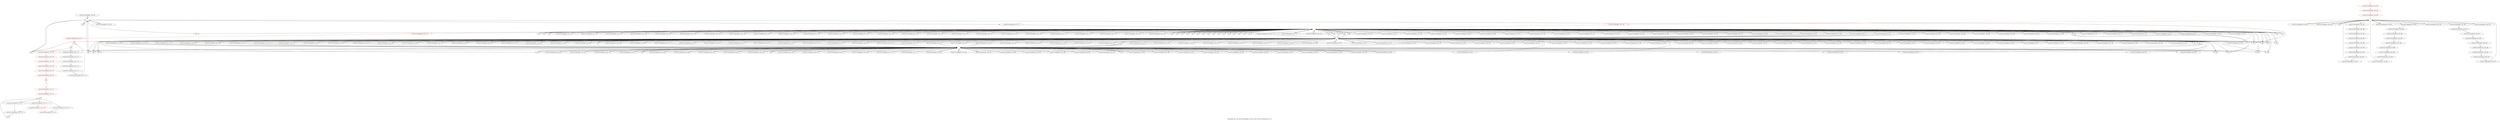 digraph "Vulnerability from 'file curve25519-donnabad.c line 854 to file curve25519-donnabad.c line 725 '  "{
label="Vulnerability from  'file curve25519-donnabad.c line 854 to file curve25519-donnabad.c line 725 ' ";
node_6450[shape=octagon,style=solid,label="curve25519-donnabad.c Line  865"]
node_6683[shape=ellipse,style=dashed,label=""]
"node_6450"->"node_6683"
node_6449[shape=octagon,style=solid,label="null"]
"node_6449"->"node_6683"
node_6448[shape=octagon,style=solid,label="curve25519-donnabad.c Line  862"]
node_6751[shape=ellipse,style=dashed,label="", color=red]
"node_6448"->"node_6751"
node_6447[shape=octagon,style=solid,label="curve25519-donnabad.c Line  862"]
node_6446[shape=ellipse,style=solid,label="curve25519-donnabad.c Line  862"]
"node_6447"->"node_6446"
"node_6446"->"node_6448"
node_6445[shape=ellipse,style=dashed,label=""]
node_6453[shape=octagon,style=solid,label="null"]
"node_6445"->"node_6453"
node_6454[shape=octagon,style=solid,label="curve25519-donnabad.c Line  866"]
"node_6445"->"node_6454"
node_6456[shape=octagon,style=solid,label="null"]
"node_6445"->"node_6456"
node_6459[shape=octagon,style=solid,label="curve25519-donnabad.c Line  867"]
"node_6445"->"node_6459"
node_6465[shape=octagon,style=solid,label="null"]
"node_6445"->"node_6465"
node_6474[shape=octagon,style=solid,label="curve25519-donnabad.c Line  838"]
"node_6445"->"node_6474"
node_6521[shape=octagon,style=solid,label="curve25519-donnabad.c Line  813"]
"node_6445"->"node_6521"
node_6523[shape=octagon,style=solid,label="curve25519-donnabad.c Line  813"]
"node_6445"->"node_6523"
node_6542[shape=octagon,style=solid,label="curve25519-donnabad.c Line  800"]
"node_6445"->"node_6542"
node_6544[shape=octagon,style=solid,label="curve25519-donnabad.c Line  801"]
"node_6445"->"node_6544"
node_6547[shape=octagon,style=solid,label="curve25519-donnabad.c Line  803"]
"node_6445"->"node_6547"
node_6550[shape=octagon,style=solid,label="curve25519-donnabad.c Line  804"]
"node_6445"->"node_6550"
node_6551[shape=octagon,style=solid,label="curve25519-donnabad.c Line  804"]
"node_6445"->"node_6551"
node_6552[shape=octagon,style=solid,label="curve25519-donnabad.c Line  804"]
"node_6445"->"node_6552"
node_6554[shape=octagon,style=solid,label="curve25519-donnabad.c Line  805"]
"node_6445"->"node_6554"
node_6555[shape=octagon,style=solid,label="curve25519-donnabad.c Line  806"]
"node_6445"->"node_6555"
node_6557[shape=octagon,style=solid,label="curve25519-donnabad.c Line  806"]
"node_6445"->"node_6557"
node_6560[shape=octagon,style=solid,label="curve25519-donnabad.c Line  808"]
"node_6445"->"node_6560"
node_6572[shape=octagon,style=solid,label="curve25519-donnabad.c Line  815"]
"node_6445"->"node_6572"
node_6579[shape=octagon,style=solid,label="curve25519-donnabad.c Line  818"]
"node_6445"->"node_6579"
node_6581[shape=octagon,style=solid,label="curve25519-donnabad.c Line  818"]
"node_6445"->"node_6581"
node_6583[shape=octagon,style=solid,label="curve25519-donnabad.c Line  820"]
"node_6445"->"node_6583"
node_6592[shape=octagon,style=solid,label="curve25519-donnabad.c Line  823"]
"node_6445"->"node_6592"
node_6593[shape=octagon,style=solid,label="null"]
"node_6445"->"node_6593"
node_6602[shape=octagon,style=solid,label="curve25519-donnabad.c Line  828"]
"node_6445"->"node_6602"
node_6604[shape=octagon,style=solid,label="curve25519-donnabad.c Line  828"]
"node_6445"->"node_6604"
node_6607[shape=octagon,style=solid,label="curve25519-donnabad.c Line  830"]
"node_6445"->"node_6607"
node_6614[shape=octagon,style=solid,label="curve25519-donnabad.c Line  833"]
"node_6445"->"node_6614"
node_6616[shape=octagon,style=solid,label="curve25519-donnabad.c Line  833"]
"node_6445"->"node_6616"
node_6619[shape=octagon,style=solid,label="curve25519-donnabad.c Line  835"]
"node_6445"->"node_6619"
node_6632[shape=octagon,style=solid,label="curve25519-donnabad.c Line  843"]
"node_6445"->"node_6632"
node_6645[shape=octagon,style=solid,label="null"]
"node_6445"->"node_6645"
node_6647[shape=octagon,style=solid,label="curve25519-donnabad.c Line  850"]
"node_6445"->"node_6647"
node_6653[shape=octagon,style=solid,label="null"]
"node_6445"->"node_6653"
node_6684[shape=octagon,style=solid,label="null"]
"node_6445"->"node_6684"
node_6699[shape=octagon,style=solid,label="null"]
"node_6445"->"node_6699"
node_6700[shape=octagon,style=solid,label="curve25519-donnabad.c Line  665"]
"node_6445"->"node_6700"
node_6702[shape=octagon,style=solid,label="curve25519-donnabad.c Line  667"]
"node_6445"->"node_6702"
node_6705[shape=octagon,style=solid,label="curve25519-donnabad.c Line  669"]
"node_6445"->"node_6705"
node_6708[shape=octagon,style=solid,label="curve25519-donnabad.c Line  674"]
"node_6445"->"node_6708"
node_6710[shape=octagon,style=solid,label="curve25519-donnabad.c Line  677"]
"node_6445"->"node_6710"
node_6711[shape=octagon,style=solid,label="curve25519-donnabad.c Line  679"]
"node_6445"->"node_6711"
node_6712[shape=octagon,style=solid,label="curve25519-donnabad.c Line  681"]
"node_6445"->"node_6712"
node_6713[shape=octagon,style=solid,label="curve25519-donnabad.c Line  681"]
"node_6445"->"node_6713"
node_6715[shape=octagon,style=solid,label="curve25519-donnabad.c Line  686"]
"node_6445"->"node_6715"
node_6716[shape=octagon,style=solid,label="curve25519-donnabad.c Line  686"]
"node_6445"->"node_6716"
node_6717[shape=octagon,style=solid,label="null"]
"node_6445"->"node_6717"
node_6722[shape=octagon,style=solid,label="curve25519-donnabad.c Line  689"]
"node_6445"->"node_6722"
node_6725[shape=octagon,style=solid,label="curve25519-donnabad.c Line  695"]
"node_6445"->"node_6725"
node_6726[shape=octagon,style=solid,label="curve25519-donnabad.c Line  697"]
"node_6445"->"node_6726"
node_6728[shape=octagon,style=solid,label="null"]
"node_6445"->"node_6728"
node_6748[shape=octagon,style=solid,label="null"]
"node_6445"->"node_6748"
node_6755[shape=octagon,style=solid,label="null"]
"node_6445"->"node_6755"
node_6756[shape=octagon,style=solid,label="null"]
"node_6445"->"node_6756"
node_6444[shape=ellipse,style=dashed,label=""]
node_6451[shape=octagon,style=solid,label="curve25519-donnabad.c Line  865"]
"node_6444"->"node_6451"
node_6455[shape=octagon,style=solid,label="curve25519-donnabad.c Line  866"]
"node_6444"->"node_6455"
"node_6444"->"node_6456"
node_6457[shape=octagon,style=solid,label="curve25519-donnabad.c Line  867"]
"node_6444"->"node_6457"
node_6461[shape=octagon,style=solid,label="curve25519-donnabad.c Line  868"]
"node_6444"->"node_6461"
node_6463[shape=octagon,style=solid,label="null"]
"node_6444"->"node_6463"
"node_6444"->"node_6465"
node_6468[shape=octagon,style=solid,label="curve25519-donnabad.c Line  837"]
"node_6444"->"node_6468"
node_6469[shape=octagon,style=solid,label="curve25519-donnabad.c Line  837"]
"node_6444"->"node_6469"
node_6470[shape=octagon,style=solid,label="curve25519-donnabad.c Line  837"]
"node_6444"->"node_6470"
node_6471[shape=octagon,style=solid,label="curve25519-donnabad.c Line  837"]
"node_6444"->"node_6471"
node_6472[shape=octagon,style=solid,label="curve25519-donnabad.c Line  838"]
"node_6444"->"node_6472"
node_6473[shape=octagon,style=solid,label="curve25519-donnabad.c Line  838"]
"node_6444"->"node_6473"
node_6522[shape=octagon,style=solid,label="curve25519-donnabad.c Line  813"]
"node_6444"->"node_6522"
node_6540[shape=octagon,style=solid,label="curve25519-donnabad.c Line  780"]
"node_6444"->"node_6540"
node_6543[shape=octagon,style=solid,label="curve25519-donnabad.c Line  801"]
"node_6444"->"node_6543"
node_6545[shape=octagon,style=solid,label="curve25519-donnabad.c Line  802"]
"node_6444"->"node_6545"
node_6546[shape=octagon,style=solid,label="curve25519-donnabad.c Line  802"]
"node_6444"->"node_6546"
node_6548[shape=octagon,style=solid,label="curve25519-donnabad.c Line  803"]
"node_6444"->"node_6548"
node_6553[shape=octagon,style=solid,label="curve25519-donnabad.c Line  805"]
"node_6444"->"node_6553"
node_6556[shape=octagon,style=solid,label="curve25519-donnabad.c Line  806"]
"node_6444"->"node_6556"
node_6558[shape=octagon,style=solid,label="null"]
"node_6444"->"node_6558"
node_6559[shape=octagon,style=solid,label="curve25519-donnabad.c Line  808"]
"node_6444"->"node_6559"
node_6561[shape=octagon,style=solid,label="curve25519-donnabad.c Line  809"]
"node_6444"->"node_6561"
node_6562[shape=octagon,style=solid,label="curve25519-donnabad.c Line  809"]
"node_6444"->"node_6562"
node_6563[shape=octagon,style=solid,label="curve25519-donnabad.c Line  810"]
"node_6444"->"node_6563"
node_6564[shape=octagon,style=solid,label="curve25519-donnabad.c Line  810"]
"node_6444"->"node_6564"
node_6565[shape=octagon,style=solid,label="curve25519-donnabad.c Line  811"]
"node_6444"->"node_6565"
node_6566[shape=octagon,style=solid,label="curve25519-donnabad.c Line  811"]
"node_6444"->"node_6566"
node_6567[shape=octagon,style=solid,label="curve25519-donnabad.c Line  812"]
"node_6444"->"node_6567"
node_6568[shape=octagon,style=solid,label="curve25519-donnabad.c Line  812"]
"node_6444"->"node_6568"
node_6571[shape=octagon,style=solid,label="curve25519-donnabad.c Line  815"]
"node_6444"->"node_6571"
node_6573[shape=octagon,style=solid,label="curve25519-donnabad.c Line  816"]
"node_6444"->"node_6573"
node_6574[shape=octagon,style=solid,label="curve25519-donnabad.c Line  816"]
"node_6444"->"node_6574"
node_6575[shape=octagon,style=solid,label="curve25519-donnabad.c Line  817"]
"node_6444"->"node_6575"
node_6576[shape=octagon,style=solid,label="curve25519-donnabad.c Line  817"]
"node_6444"->"node_6576"
node_6577[shape=octagon,style=solid,label="curve25519-donnabad.c Line  817"]
"node_6444"->"node_6577"
node_6578[shape=octagon,style=solid,label="curve25519-donnabad.c Line  817"]
"node_6444"->"node_6578"
node_6580[shape=octagon,style=solid,label="curve25519-donnabad.c Line  818"]
"node_6444"->"node_6580"
node_6582[shape=octagon,style=solid,label="curve25519-donnabad.c Line  820"]
"node_6444"->"node_6582"
node_6584[shape=octagon,style=solid,label="curve25519-donnabad.c Line  821"]
"node_6444"->"node_6584"
node_6585[shape=octagon,style=solid,label="curve25519-donnabad.c Line  821"]
"node_6444"->"node_6585"
node_6586[shape=octagon,style=solid,label="curve25519-donnabad.c Line  822"]
"node_6444"->"node_6586"
node_6587[shape=octagon,style=solid,label="curve25519-donnabad.c Line  822"]
"node_6444"->"node_6587"
node_6588[shape=octagon,style=solid,label="curve25519-donnabad.c Line  822"]
"node_6444"->"node_6588"
node_6589[shape=octagon,style=solid,label="curve25519-donnabad.c Line  822"]
"node_6444"->"node_6589"
node_6590[shape=octagon,style=solid,label="curve25519-donnabad.c Line  823"]
"node_6444"->"node_6590"
node_6591[shape=octagon,style=solid,label="curve25519-donnabad.c Line  823"]
"node_6444"->"node_6591"
node_6594[shape=octagon,style=solid,label="curve25519-donnabad.c Line  825"]
"node_6444"->"node_6594"
node_6595[shape=octagon,style=solid,label="curve25519-donnabad.c Line  825"]
"node_6444"->"node_6595"
node_6596[shape=octagon,style=solid,label="curve25519-donnabad.c Line  826"]
"node_6444"->"node_6596"
node_6597[shape=octagon,style=solid,label="curve25519-donnabad.c Line  826"]
"node_6444"->"node_6597"
node_6598[shape=octagon,style=solid,label="curve25519-donnabad.c Line  827"]
"node_6444"->"node_6598"
node_6599[shape=octagon,style=solid,label="curve25519-donnabad.c Line  827"]
"node_6444"->"node_6599"
node_6600[shape=octagon,style=solid,label="curve25519-donnabad.c Line  827"]
"node_6444"->"node_6600"
node_6601[shape=octagon,style=solid,label="curve25519-donnabad.c Line  827"]
"node_6444"->"node_6601"
node_6603[shape=octagon,style=solid,label="curve25519-donnabad.c Line  828"]
"node_6444"->"node_6603"
node_6606[shape=octagon,style=solid,label="curve25519-donnabad.c Line  830"]
"node_6444"->"node_6606"
node_6608[shape=octagon,style=solid,label="curve25519-donnabad.c Line  831"]
"node_6444"->"node_6608"
node_6609[shape=octagon,style=solid,label="curve25519-donnabad.c Line  831"]
"node_6444"->"node_6609"
node_6610[shape=octagon,style=solid,label="curve25519-donnabad.c Line  832"]
"node_6444"->"node_6610"
node_6611[shape=octagon,style=solid,label="curve25519-donnabad.c Line  832"]
"node_6444"->"node_6611"
node_6612[shape=octagon,style=solid,label="curve25519-donnabad.c Line  832"]
"node_6444"->"node_6612"
node_6613[shape=octagon,style=solid,label="curve25519-donnabad.c Line  832"]
"node_6444"->"node_6613"
node_6615[shape=octagon,style=solid,label="curve25519-donnabad.c Line  833"]
"node_6444"->"node_6615"
node_6618[shape=octagon,style=solid,label="curve25519-donnabad.c Line  835"]
"node_6444"->"node_6618"
node_6620[shape=octagon,style=solid,label="curve25519-donnabad.c Line  836"]
"node_6444"->"node_6620"
node_6621[shape=octagon,style=solid,label="curve25519-donnabad.c Line  836"]
"node_6444"->"node_6621"
node_6622[shape=octagon,style=solid,label="curve25519-donnabad.c Line  840"]
"node_6444"->"node_6622"
node_6623[shape=octagon,style=solid,label="curve25519-donnabad.c Line  840"]
"node_6444"->"node_6623"
node_6624[shape=octagon,style=solid,label="curve25519-donnabad.c Line  841"]
"node_6444"->"node_6624"
node_6625[shape=octagon,style=solid,label="curve25519-donnabad.c Line  841"]
"node_6444"->"node_6625"
node_6626[shape=octagon,style=solid,label="curve25519-donnabad.c Line  842"]
"node_6444"->"node_6626"
node_6627[shape=octagon,style=solid,label="curve25519-donnabad.c Line  842"]
"node_6444"->"node_6627"
node_6628[shape=octagon,style=solid,label="curve25519-donnabad.c Line  842"]
"node_6444"->"node_6628"
node_6629[shape=octagon,style=solid,label="curve25519-donnabad.c Line  842"]
"node_6444"->"node_6629"
node_6630[shape=octagon,style=solid,label="curve25519-donnabad.c Line  843"]
"node_6444"->"node_6630"
node_6631[shape=octagon,style=solid,label="curve25519-donnabad.c Line  843"]
"node_6444"->"node_6631"
node_6634[shape=octagon,style=solid,label="curve25519-donnabad.c Line  845"]
"node_6444"->"node_6634"
node_6635[shape=octagon,style=solid,label="curve25519-donnabad.c Line  845"]
"node_6444"->"node_6635"
node_6636[shape=octagon,style=solid,label="curve25519-donnabad.c Line  846"]
"node_6444"->"node_6636"
node_6637[shape=octagon,style=solid,label="curve25519-donnabad.c Line  846"]
"node_6444"->"node_6637"
node_6638[shape=octagon,style=solid,label="curve25519-donnabad.c Line  847"]
"node_6444"->"node_6638"
node_6639[shape=octagon,style=solid,label="curve25519-donnabad.c Line  847"]
"node_6444"->"node_6639"
node_6640[shape=octagon,style=solid,label="curve25519-donnabad.c Line  848"]
"node_6444"->"node_6640"
node_6641[shape=octagon,style=solid,label="curve25519-donnabad.c Line  848"]
"node_6444"->"node_6641"
node_6643[shape=octagon,style=solid,label="curve25519-donnabad.c Line  849"]
"node_6444"->"node_6643"
node_6644[shape=octagon,style=solid,label="curve25519-donnabad.c Line  849"]
"node_6444"->"node_6644"
node_6646[shape=octagon,style=solid,label="curve25519-donnabad.c Line  850"]
"node_6444"->"node_6646"
node_6651[shape=octagon,style=solid,label="null"]
"node_6444"->"node_6651"
"node_6444"->"node_6653"
node_6686[shape=octagon,style=solid,label="null"]
"node_6444"->"node_6686"
"node_6444"->"node_6699"
node_6714[shape=octagon,style=solid,label="null"]
"node_6444"->"node_6714"
"node_6444"->"node_6717"
"node_6444"->"node_6728"
"node_6444"->"node_6748"
node_6752[shape=octagon,style=solid,label="null"]
"node_6444"->"node_6752"
node_6754[shape=octagon,style=solid,label="null"]
"node_6444"->"node_6754"
"node_6444"->"node_6755"
"node_6444"->"node_6756"
"node_6451"->"node_6444"
node_6452[shape=octagon,style=solid,label="curve25519-donnabad.c Line  865"]
"node_6452"->"node_6751"
"node_6453"->"node_6445"
"node_6454"->"node_6445"
"node_6455"->"node_6444"
"node_6456"->"node_6445"
"node_6457"->"node_6445"
node_6458[shape=octagon,style=solid,label="curve25519-donnabad.c Line  867"]
"node_6458"->"node_6683"
"node_6459"->"node_6444"
node_6460[shape=octagon,style=solid,label="null"]
"node_6460"->"node_6683"
"node_6461"->"node_6445"
node_6462[shape=octagon,style=solid,label="null"]
node_6476[shape=ellipse,style=dashed,label="", color=red]
"node_6462"->"node_6476"
"node_6463"->"node_6476"
node_6464[shape=octagon,style=solid,label="null"]
"node_6464"->"node_6476"
"node_6465"->"node_6476"
node_6466[shape=octagon,style=solid,label="null"]
"node_6466"->"node_6476"
node_6467[shape=octagon,style=solid,label="null"]
"node_6467"->"node_6476"
"node_6468"->"node_6444"
"node_6469"->"node_6444"
"node_6470"->"node_6444"
"node_6471"->"node_6445"
"node_6472"->"node_6444"
"node_6473"->"node_6444"
"node_6474"->"node_6445"
node_6475[shape=octagon,style=solid,label="null"]
"node_6475"->"node_6476"
"node_6476"->"node_6460"
"node_6476"->"node_6462"
"node_6476"->"node_6463"
"node_6476"->"node_6464"
"node_6476"->"node_6465"
"node_6476"->"node_6466"
"node_6476"->"node_6467"
"node_6476"->"node_6475"
node_6477[shape=octagon,style=solid,label="curve25519-donnabad.c Line  738"]
"node_6476"->"node_6477"
node_6478[shape=octagon,style=solid,label="curve25519-donnabad.c Line  738"]
"node_6476"->"node_6478"
node_6479[shape=octagon,style=solid,label="curve25519-donnabad.c Line  738"]
"node_6476"->"node_6479"
node_6480[shape=octagon,style=solid,label="curve25519-donnabad.c Line  738"]
"node_6476"->"node_6480"
node_6481[shape=octagon,style=solid,label="curve25519-donnabad.c Line  738"]
"node_6476"->"node_6481"
node_6482[shape=octagon,style=solid,label="curve25519-donnabad.c Line  738"]
"node_6476"->"node_6482"
node_6483[shape=octagon,style=solid,label="curve25519-donnabad.c Line  738"]
"node_6476"->"node_6483"
node_6484[shape=octagon,style=solid,label="curve25519-donnabad.c Line  738"]
"node_6476"->"node_6484"
node_6485[shape=octagon,style=solid,label="curve25519-donnabad.c Line  739"]
"node_6476"->"node_6485"
node_6486[shape=octagon,style=solid,label="curve25519-donnabad.c Line  739"]
"node_6476"->"node_6486"
node_6487[shape=octagon,style=solid,label="curve25519-donnabad.c Line  739"]
"node_6476"->"node_6487"
node_6488[shape=octagon,style=solid,label="curve25519-donnabad.c Line  739"]
"node_6476"->"node_6488"
node_6489[shape=octagon,style=solid,label="curve25519-donnabad.c Line  740"]
"node_6476"->"node_6489"
node_6490[shape=octagon,style=solid,label="curve25519-donnabad.c Line  740"]
"node_6476"->"node_6490"
node_6491[shape=octagon,style=solid,label="curve25519-donnabad.c Line  740"]
"node_6476"->"node_6491"
node_6492[shape=octagon,style=solid,label="curve25519-donnabad.c Line  740"]
"node_6476"->"node_6492"
node_6493[shape=octagon,style=solid,label="curve25519-donnabad.c Line  740"]
"node_6476"->"node_6493"
node_6494[shape=octagon,style=solid,label="curve25519-donnabad.c Line  740"]
"node_6476"->"node_6494"
node_6495[shape=octagon,style=solid,label="curve25519-donnabad.c Line  740"]
"node_6476"->"node_6495"
node_6496[shape=octagon,style=solid,label="curve25519-donnabad.c Line  740"]
"node_6476"->"node_6496"
node_6497[shape=octagon,style=solid,label="curve25519-donnabad.c Line  741"]
"node_6476"->"node_6497"
node_6498[shape=octagon,style=solid,label="curve25519-donnabad.c Line  741"]
"node_6476"->"node_6498"
node_6499[shape=octagon,style=solid,label="curve25519-donnabad.c Line  741"]
"node_6476"->"node_6499"
node_6500[shape=octagon,style=solid,label="curve25519-donnabad.c Line  741"]
"node_6476"->"node_6500"
node_6501[shape=octagon,style=solid,label="curve25519-donnabad.c Line  745"]
"node_6476"->"node_6501"
node_6502[shape=octagon,style=solid,label="null"]
"node_6476"->"node_6502"
node_6503[shape=octagon,style=solid,label="null"]
"node_6476"->"node_6503"
node_6504[shape=octagon,style=solid,label="null"]
"node_6476"->"node_6504"
node_6505[shape=octagon,style=solid,label="null"]
"node_6476"->"node_6505"
node_6506[shape=octagon,style=solid,label="null"]
"node_6476"->"node_6506"
node_6507[shape=octagon,style=solid,label="null"]
"node_6476"->"node_6507"
node_6508[shape=octagon,style=solid,label="null"]
"node_6476"->"node_6508"
node_6509[shape=octagon,style=solid,label="null"]
"node_6476"->"node_6509"
node_6510[shape=octagon,style=solid,label="null"]
"node_6476"->"node_6510"
node_6511[shape=octagon,style=solid,label="null"]
"node_6476"->"node_6511"
node_6512[shape=octagon,style=solid,label="null"]
"node_6476"->"node_6512"
node_6513[shape=octagon,style=solid,label="null"]
"node_6476"->"node_6513"
node_6514[shape=octagon,style=solid,label="null"]
"node_6476"->"node_6514"
node_6515[shape=octagon,style=solid,label="null"]
"node_6476"->"node_6515"
node_6516[shape=octagon,style=solid,label="null"]
"node_6476"->"node_6516"
node_6517[shape=octagon,style=solid,label="null"]
"node_6476"->"node_6517"
node_6520[shape=octagon,style=solid,label="curve25519-donnabad.c Line  748", color=red]
"node_6476"->"node_6520" [color=red]
node_6539[shape=octagon,style=solid,label="curve25519-donnabad.c Line  779"]
"node_6476"->"node_6539"
node_6541[shape=octagon,style=solid,label="curve25519-donnabad.c Line  780"]
"node_6476"->"node_6541"
node_6549[shape=octagon,style=solid,label="null"]
"node_6476"->"node_6549"
node_6605[shape=octagon,style=solid,label="null"]
"node_6476"->"node_6605"
node_6633[shape=octagon,style=solid,label="null"]
"node_6476"->"node_6633"
node_6642[shape=octagon,style=solid,label="null"]
"node_6476"->"node_6642"
node_6648[shape=octagon,style=solid,label="null"]
"node_6476"->"node_6648"
node_6649[shape=octagon,style=solid,label="curve25519-donnabad.c Line  335"]
"node_6476"->"node_6649"
node_6650[shape=octagon,style=solid,label="curve25519-donnabad.c Line  337"]
"node_6476"->"node_6650"
"node_6476"->"node_6651"
node_6652[shape=octagon,style=solid,label="curve25519-donnabad.c Line  338"]
"node_6476"->"node_6652"
node_6654[shape=octagon,style=solid,label="curve25519-donnabad.c Line  340"]
"node_6476"->"node_6654"
"node_6476"->"node_6684"
node_6685[shape=octagon,style=solid,label="curve25519-donnabad.c Line  646"]
"node_6476"->"node_6685"
"node_6476"->"node_6686"
node_6687[shape=octagon,style=solid,label="curve25519-donnabad.c Line  648"]
"node_6476"->"node_6687"
node_6688[shape=octagon,style=solid,label="curve25519-donnabad.c Line  652"]
"node_6476"->"node_6688"
node_6689[shape=octagon,style=solid,label="curve25519-donnabad.c Line  654"]
"node_6476"->"node_6689"
node_6690[shape=octagon,style=solid,label="curve25519-donnabad.c Line  655"]
"node_6476"->"node_6690"
node_6691[shape=octagon,style=solid,label="curve25519-donnabad.c Line  657"]
"node_6476"->"node_6691"
node_6692[shape=octagon,style=solid,label="curve25519-donnabad.c Line  658"]
"node_6476"->"node_6692"
node_6693[shape=octagon,style=solid,label="curve25519-donnabad.c Line  660"]
"node_6476"->"node_6693"
node_6694[shape=octagon,style=solid,label="curve25519-donnabad.c Line  660"]
"node_6476"->"node_6694"
node_6695[shape=octagon,style=solid,label="curve25519-donnabad.c Line  661"]
"node_6476"->"node_6695"
node_6696[shape=octagon,style=solid,label="curve25519-donnabad.c Line  661"]
"node_6476"->"node_6696"
node_6697[shape=octagon,style=solid,label="curve25519-donnabad.c Line  663"]
"node_6476"->"node_6697"
node_6698[shape=octagon,style=solid,label="curve25519-donnabad.c Line  663"]
"node_6476"->"node_6698"
node_6701[shape=octagon,style=solid,label="curve25519-donnabad.c Line  665"]
"node_6476"->"node_6701"
node_6703[shape=octagon,style=solid,label="curve25519-donnabad.c Line  667"]
"node_6476"->"node_6703"
node_6704[shape=octagon,style=solid,label="curve25519-donnabad.c Line  669"]
"node_6476"->"node_6704"
node_6706[shape=octagon,style=solid,label="curve25519-donnabad.c Line  671"]
"node_6476"->"node_6706"
node_6707[shape=octagon,style=solid,label="curve25519-donnabad.c Line  672"]
"node_6476"->"node_6707"
node_6709[shape=octagon,style=solid,label="curve25519-donnabad.c Line  675"]
"node_6476"->"node_6709"
"node_6476"->"node_6714"
node_6718[shape=octagon,style=solid,label="curve25519-donnabad.c Line  688"]
"node_6476"->"node_6718"
node_6719[shape=octagon,style=solid,label="curve25519-donnabad.c Line  688"]
"node_6476"->"node_6719"
node_6720[shape=octagon,style=solid,label="curve25519-donnabad.c Line  688"]
"node_6476"->"node_6720"
node_6721[shape=octagon,style=solid,label="curve25519-donnabad.c Line  689"]
"node_6476"->"node_6721"
node_6723[shape=octagon,style=solid,label="curve25519-donnabad.c Line  693"]
"node_6476"->"node_6723"
node_6724[shape=octagon,style=solid,label="curve25519-donnabad.c Line  695"]
"node_6476"->"node_6724"
node_6727[shape=octagon,style=solid,label="curve25519-donnabad.c Line  697"]
"node_6476"->"node_6727"
node_6729[shape=octagon,style=solid,label="null"]
"node_6476"->"node_6729"
node_6730[shape=octagon,style=solid,label="curve25519-donnabad.c Line  417"]
"node_6476"->"node_6730"
node_6731[shape=octagon,style=solid,label="curve25519-donnabad.c Line  421"]
"node_6476"->"node_6731"
node_6732[shape=octagon,style=solid,label="curve25519-donnabad.c Line  422"]
"node_6476"->"node_6732"
node_6733[shape=octagon,style=solid,label="curve25519-donnabad.c Line  424"]
"node_6476"->"node_6733"
node_6747[shape=octagon,style=solid,label="curve25519-donnabad.c Line  637"]
"node_6476"->"node_6747"
"node_6476"->"node_6748"
node_6749[shape=octagon,style=solid,label="curve25519-donnabad.c Line  640"]
"node_6476"->"node_6749"
node_6750[shape=octagon,style=solid,label="curve25519-donnabad.c Line  643"]
"node_6476"->"node_6750"
"node_6477"->"node_6476"
"node_6478"->"node_6476"
"node_6479"->"node_6476"
"node_6480"->"node_6476"
"node_6481"->"node_6476"
"node_6482"->"node_6476"
"node_6483"->"node_6476"
"node_6484"->"node_6476"
"node_6485"->"node_6476"
"node_6486"->"node_6476"
"node_6487"->"node_6476"
"node_6488"->"node_6476"
"node_6489"->"node_6476"
"node_6490"->"node_6476"
"node_6491"->"node_6476"
"node_6492"->"node_6476"
"node_6493"->"node_6476"
"node_6494"->"node_6476"
"node_6495"->"node_6476"
"node_6496"->"node_6476"
"node_6497"->"node_6476"
"node_6498"->"node_6476"
"node_6499"->"node_6476"
"node_6500"->"node_6476"
"node_6501"->"node_6476"
"node_6502"->"node_6476"
"node_6503"->"node_6476"
"node_6504"->"node_6476"
"node_6505"->"node_6476"
"node_6506"->"node_6476"
"node_6507"->"node_6476"
"node_6508"->"node_6476"
"node_6509"->"node_6476"
"node_6510"->"node_6476"
"node_6511"->"node_6476"
"node_6512"->"node_6476"
"node_6513"->"node_6476"
"node_6514"->"node_6476"
"node_6515"->"node_6476"
"node_6516"->"node_6476"
"node_6517"->"node_6476"
node_6518[shape=octagon,style=solid,label="curve25519-donnabad.c Line  748", color=red]
"node_6518"->"node_6476" [color=red]
node_6519[shape=ellipse,style=solid,label="curve25519-donnabad.c Line  748", color=red]
node_6525[shape=octagon,style=solid,label="null", color=red]
"node_6519"->"node_6525" [color=red]
"node_6520"->"node_6519" [color=red]
"node_6521"->"node_6445"
"node_6522"->"node_6444"
"node_6523"->"node_6445"
node_6524[shape=ellipse,style=solid,label="null", color=red]
node_6531[shape=octagon,style=solid,label="curve25519-donnabad.c Line  775"]
"node_6524"->"node_6531"
node_6533[shape=octagon,style=solid,label="curve25519-donnabad.c Line  750", color=red]
"node_6524"->"node_6533" [color=red]
"node_6525"->"node_6524" [color=red]
node_6526[shape=ellipse,style=solid,label="curve25519-donnabad.c Line  775"]
"node_6526"->"node_6525"
node_6527[shape=octagon,style=solid,label="curve25519-donnabad.c Line  775"]
"node_6527"->"node_6526"
node_6528[shape=ellipse,style=solid,label="curve25519-donnabad.c Line  775"]
"node_6528"->"node_6527"
node_6529[shape=octagon,style=solid,label="curve25519-donnabad.c Line  775"]
"node_6529"->"node_6528"
node_6530[shape=ellipse,style=solid,label="curve25519-donnabad.c Line  775"]
"node_6530"->"node_6529"
"node_6531"->"node_6530"
node_6532[shape=ellipse,style=solid,label="curve25519-donnabad.c Line  750", color=red]
node_6535[shape=octagon,style=solid,label="curve25519-donnabad.c Line  750", color=red]
"node_6532"->"node_6535" [color=red]
"node_6533"->"node_6532" [color=red]
node_6534[shape=ellipse,style=solid,label="curve25519-donnabad.c Line  750", color=red]
node_6537[shape=octagon,style=solid,label="curve25519-donnabad.c Line  750", color=red]
"node_6534"->"node_6537" [color=red]
"node_6535"->"node_6534" [color=red]
node_6536[shape=ellipse,style=solid,label="curve25519-donnabad.c Line  750", color=red]
node_6617[shape=octagon,style=solid,label="null", color=red]
"node_6536"->"node_6617" [color=red]
"node_6537"->"node_6536" [color=red]
node_6538[shape=octagon,style=solid,label="curve25519-donnabad.c Line  779"]
"node_6538"->"node_6476"
"node_6539"->"node_6476"
"node_6540"->"node_6476"
"node_6541"->"node_6476"
"node_6542"->"node_6445"
"node_6543"->"node_6444"
"node_6544"->"node_6445"
"node_6545"->"node_6444"
"node_6546"->"node_6445"
"node_6547"->"node_6445"
"node_6548"->"node_6444"
"node_6549"->"node_6444"
"node_6550"->"node_6445"
"node_6551"->"node_6445"
"node_6552"->"node_6445"
"node_6553"->"node_6444"
"node_6554"->"node_6444"
"node_6555"->"node_6445"
"node_6556"->"node_6444"
"node_6557"->"node_6445"
"node_6558"->"node_6444"
"node_6559"->"node_6444"
"node_6560"->"node_6444"
"node_6561"->"node_6444"
"node_6562"->"node_6445"
"node_6563"->"node_6444"
"node_6564"->"node_6445"
"node_6565"->"node_6444"
"node_6566"->"node_6445"
"node_6567"->"node_6444"
"node_6568"->"node_6445"
node_6569[shape=ellipse,style=solid,label="curve25519-donnabad.c Line  725", color=red]
node_6570[shape=octagon,style=solid,label="curve25519-donnabad.c Line  725"]
"node_6570"->"node_6569"
"node_6571"->"node_6444"
"node_6572"->"node_6444"
"node_6573"->"node_6444"
"node_6574"->"node_6445"
"node_6575"->"node_6444"
"node_6576"->"node_6445"
"node_6577"->"node_6444"
"node_6578"->"node_6445"
"node_6579"->"node_6445"
"node_6580"->"node_6444"
"node_6581"->"node_6445"
"node_6582"->"node_6444"
"node_6583"->"node_6444"
"node_6584"->"node_6444"
"node_6585"->"node_6445"
"node_6586"->"node_6444"
"node_6587"->"node_6445"
"node_6588"->"node_6444"
"node_6589"->"node_6445"
"node_6590"->"node_6444"
"node_6591"->"node_6444"
"node_6592"->"node_6445"
"node_6593"->"node_6445"
"node_6594"->"node_6444"
"node_6595"->"node_6444"
"node_6596"->"node_6444"
"node_6597"->"node_6445"
"node_6598"->"node_6444"
"node_6599"->"node_6444"
"node_6600"->"node_6444"
"node_6601"->"node_6445"
"node_6602"->"node_6445"
"node_6603"->"node_6444"
"node_6604"->"node_6445"
"node_6605"->"node_6476"
"node_6606"->"node_6444"
"node_6607"->"node_6444"
"node_6608"->"node_6444"
"node_6609"->"node_6444"
"node_6610"->"node_6444"
"node_6611"->"node_6445"
"node_6612"->"node_6444"
"node_6613"->"node_6444"
"node_6614"->"node_6445"
"node_6615"->"node_6444"
"node_6616"->"node_6445"
node_6740[shape=ellipse,style=solid,label="", color=red]
"node_6617"->"node_6740" [color=red]
"node_6618"->"node_6444"
"node_6619"->"node_6444"
"node_6620"->"node_6444"
"node_6621"->"node_6445"
"node_6622"->"node_6444"
"node_6623"->"node_6444"
"node_6624"->"node_6444"
"node_6625"->"node_6444"
"node_6626"->"node_6444"
"node_6627"->"node_6444"
"node_6628"->"node_6444"
"node_6629"->"node_6444"
"node_6630"->"node_6444"
"node_6631"->"node_6444"
"node_6632"->"node_6445"
"node_6633"->"node_6444"
"node_6634"->"node_6444"
"node_6635"->"node_6444"
"node_6636"->"node_6444"
"node_6637"->"node_6444"
"node_6638"->"node_6444"
"node_6639"->"node_6444"
"node_6640"->"node_6444"
"node_6641"->"node_6444"
"node_6642"->"node_6476"
"node_6643"->"node_6444"
"node_6644"->"node_6444"
"node_6645"->"node_6445"
"node_6646"->"node_6444"
"node_6647"->"node_6445"
"node_6648"->"node_6444"
"node_6649"->"node_6476"
"node_6650"->"node_6476"
"node_6651"->"node_6476"
"node_6652"->"node_6476"
"node_6653"->"node_6445"
"node_6654"->"node_6476"
node_6655[shape=octagon,style=solid,label="curve25519-donnabad.c Line  859", color=red]
"node_6655"->"node_6751" [color=red]
node_6656[shape=octagon,style=solid,label="curve25519-donnabad.c Line  860"]
"node_6656"->"node_6751"
node_6657[shape=ellipse,style=solid,label="curve25519-donnabad.c Line  860"]
node_6660[shape=octagon,style=solid,label="curve25519-donnabad.c Line  860"]
"node_6657"->"node_6660"
node_6658[shape=octagon,style=solid,label="curve25519-donnabad.c Line  860"]
"node_6658"->"node_6657"
node_6659[shape=ellipse,style=solid,label="curve25519-donnabad.c Line  860"]
node_6662[shape=octagon,style=solid,label="curve25519-donnabad.c Line  860"]
"node_6659"->"node_6662"
"node_6660"->"node_6659"
node_6661[shape=ellipse,style=solid,label="curve25519-donnabad.c Line  860"]
node_6664[shape=octagon,style=solid,label="curve25519-donnabad.c Line  860"]
"node_6661"->"node_6664"
"node_6662"->"node_6661"
node_6663[shape=ellipse,style=solid,label="curve25519-donnabad.c Line  860"]
node_6665[shape=octagon,style=solid,label="curve25519-donnabad.c Line  860"]
"node_6663"->"node_6665"
"node_6664"->"node_6663"
"node_6665"->"node_6751"
node_6666[shape=octagon,style=solid,label="curve25519-donnabad.c Line  861"]
"node_6666"->"node_6751"
node_6667[shape=ellipse,style=solid,label="curve25519-donnabad.c Line  861"]
node_6670[shape=octagon,style=solid,label="curve25519-donnabad.c Line  861"]
"node_6667"->"node_6670"
node_6668[shape=octagon,style=solid,label="curve25519-donnabad.c Line  861"]
"node_6668"->"node_6667"
node_6669[shape=ellipse,style=solid,label="curve25519-donnabad.c Line  861"]
node_6672[shape=octagon,style=solid,label="curve25519-donnabad.c Line  861"]
"node_6669"->"node_6672"
"node_6670"->"node_6669"
node_6671[shape=ellipse,style=solid,label="curve25519-donnabad.c Line  861"]
node_6674[shape=octagon,style=solid,label="curve25519-donnabad.c Line  861"]
"node_6671"->"node_6674"
"node_6672"->"node_6671"
node_6673[shape=ellipse,style=solid,label="curve25519-donnabad.c Line  861"]
node_6675[shape=octagon,style=solid,label="curve25519-donnabad.c Line  861"]
"node_6673"->"node_6675"
"node_6674"->"node_6673"
"node_6675"->"node_6751"
node_6676[shape=octagon,style=solid,label="curve25519-donnabad.c Line  862"]
"node_6676"->"node_6751"
node_6677[shape=ellipse,style=solid,label="curve25519-donnabad.c Line  862"]
node_6680[shape=octagon,style=solid,label="curve25519-donnabad.c Line  862"]
"node_6677"->"node_6680"
node_6678[shape=octagon,style=solid,label="curve25519-donnabad.c Line  862"]
"node_6678"->"node_6677"
node_6679[shape=ellipse,style=solid,label="curve25519-donnabad.c Line  862"]
node_6682[shape=octagon,style=solid,label="curve25519-donnabad.c Line  862"]
"node_6679"->"node_6682"
"node_6680"->"node_6679"
node_6681[shape=ellipse,style=solid,label="curve25519-donnabad.c Line  862"]
"node_6681"->"node_6447"
"node_6682"->"node_6681"
"node_6683"->"node_6450"
"node_6683"->"node_6449"
"node_6683"->"node_6458"
"node_6683"->"node_6463"
"node_6683"->"node_6538"
"node_6683"->"node_6699"
"node_6683"->"node_6755"
"node_6684"->"node_6476"
"node_6685"->"node_6476"
"node_6686"->"node_6476"
"node_6687"->"node_6476"
"node_6688"->"node_6476"
"node_6689"->"node_6476"
"node_6690"->"node_6476"
"node_6691"->"node_6476"
"node_6692"->"node_6476"
"node_6693"->"node_6476"
"node_6694"->"node_6476"
"node_6695"->"node_6476"
"node_6696"->"node_6476"
"node_6697"->"node_6476"
"node_6698"->"node_6476"
"node_6699"->"node_6683"
"node_6700"->"node_6445"
"node_6701"->"node_6444"
"node_6702"->"node_6445"
"node_6703"->"node_6444"
"node_6704"->"node_6444"
"node_6705"->"node_6445"
"node_6706"->"node_6444"
"node_6707"->"node_6444"
"node_6708"->"node_6445"
"node_6709"->"node_6444"
"node_6710"->"node_6445"
"node_6711"->"node_6445"
"node_6712"->"node_6445"
"node_6713"->"node_6445"
"node_6714"->"node_6476"
"node_6715"->"node_6445"
"node_6716"->"node_6445"
"node_6717"->"node_6444"
"node_6718"->"node_6476"
"node_6719"->"node_6476"
"node_6720"->"node_6476"
"node_6721"->"node_6476"
"node_6722"->"node_6445"
"node_6723"->"node_6476"
"node_6724"->"node_6476"
"node_6725"->"node_6445"
"node_6726"->"node_6445"
"node_6727"->"node_6444"
"node_6728"->"node_6444"
"node_6729"->"node_6476"
"node_6730"->"node_6476"
"node_6731"->"node_6476"
"node_6732"->"node_6476"
"node_6733"->"node_6476"
node_6734[shape=ellipse,style=dashed,label="", color=red]
node_6736[shape=octagon,style=solid,label="curve25519-donnabad.c Line  859", color=red]
"node_6734"->"node_6736" [color=red]
node_6735[shape=ellipse,style=solid,label="curve25519-donnabad.c Line  859", color=red]
"node_6735"->"node_6655" [color=red]
"node_6736"->"node_6735" [color=red]
node_6737[shape=octagon,style=solid,label="curve25519-donnabad.c Line  859"]
"node_6737"->"node_6751"
node_6738[shape=ellipse,style=solid,label="curve25519-donnabad.c Line  722", color=red]
node_6741[shape=ellipse,style=solid,label="null"]
"node_6738"->"node_6741" [style=dashed]
node_6745[shape=ellipse,style=solid,label="curve25519-donnabad.c Line  723", color=red]
"node_6738"->"node_6745" [color=red, style=dashed]
node_6739[shape=octagon,style=solid,label="curve25519-donnabad.c Line  722", color=red]
"node_6739"->"node_6738" [color=red]
"node_6740"->"node_6739" [color=red]
"node_6741"->"node_6570"
node_6744[shape=octagon,style=solid,label="curve25519-donnabad.c Line  723"]
"node_6741"->"node_6744"
node_6746[shape=octagon,style=solid,label="curve25519-donnabad.c Line  723"]
"node_6741"->"node_6746"
node_6742[shape=octagon,style=solid,label="null"]
"node_6742"->"node_6741"
node_6743[shape=ellipse,style=solid,label="curve25519-donnabad.c Line  723"]
"node_6743"->"node_6742"
"node_6744"->"node_6743"
"node_6745"->"node_6569" [color=red, style=dashed]
"node_6745"->"node_6743" [style=dashed]
"node_6746"->"node_6745"
"node_6747"->"node_6476"
"node_6748"->"node_6476"
"node_6749"->"node_6476"
"node_6750"->"node_6476"
"node_6751"->"node_6452"
"node_6751"->"node_6518" [color=red]
"node_6751"->"node_6656"
"node_6751"->"node_6658"
"node_6751"->"node_6666"
"node_6751"->"node_6668"
"node_6751"->"node_6676"
"node_6751"->"node_6678"
"node_6751"->"node_6737"
node_6753[shape=octagon,style=solid,label="null"]
"node_6751"->"node_6753"
"node_6752"->"node_6444"
"node_6753"->"node_6751"
"node_6754"->"node_6444"
"node_6755"->"node_6683"
"node_6756"->"node_6444"
}

